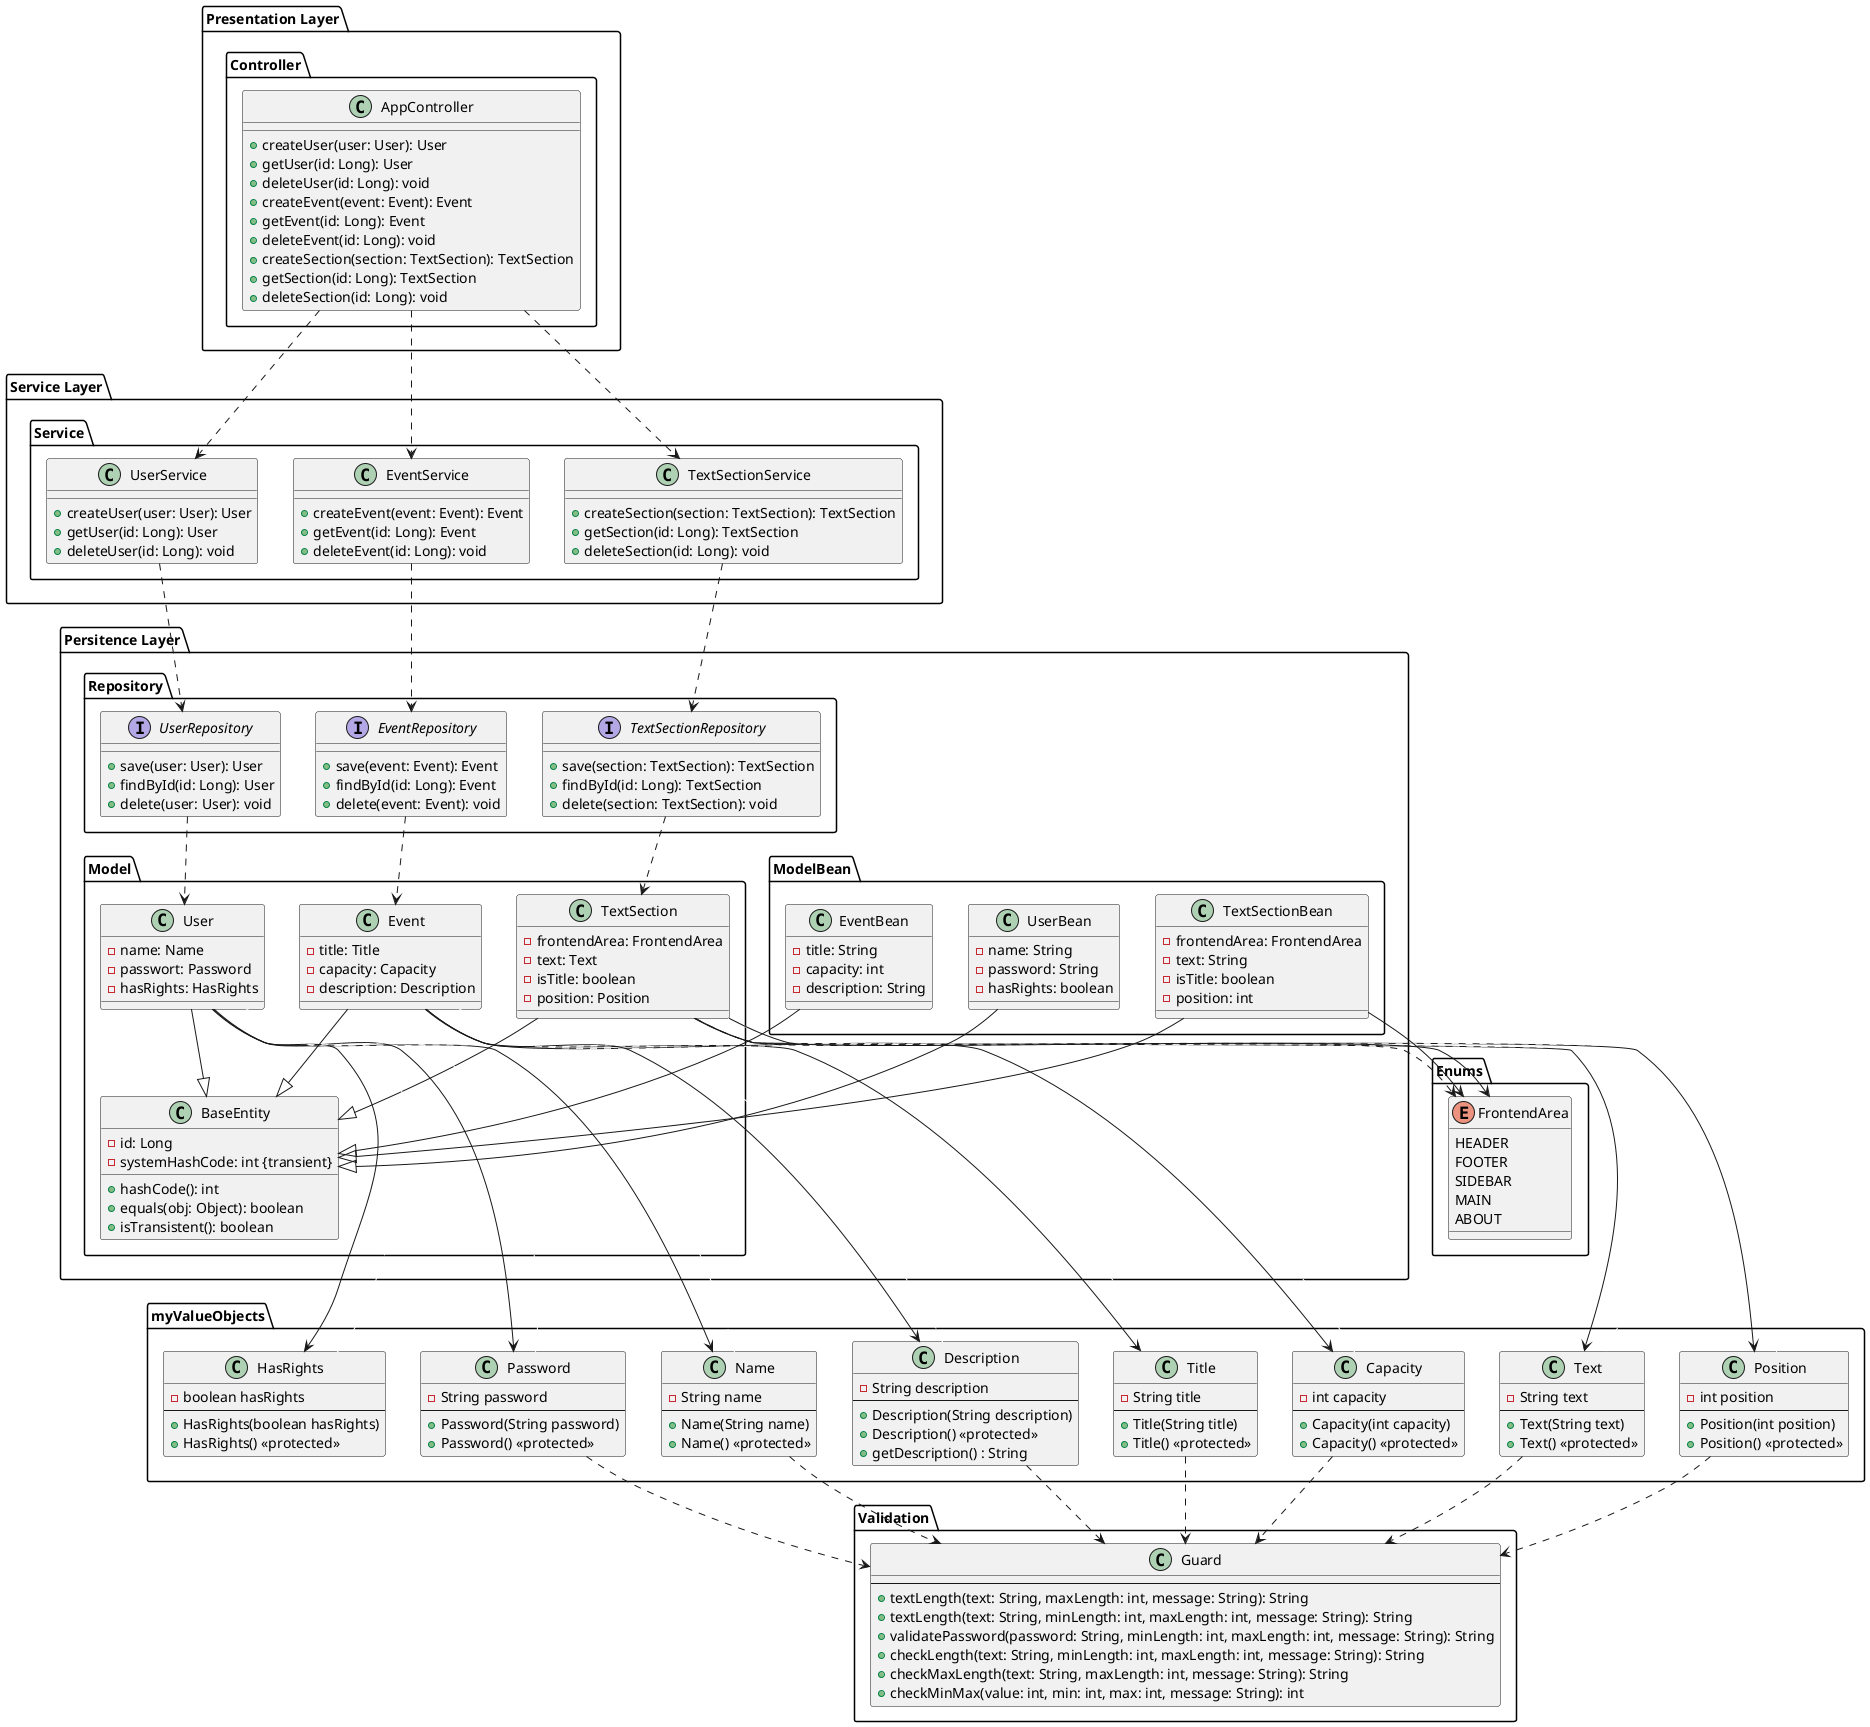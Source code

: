 @startuml

top to bottom direction

' Packages
package "Enums" {
    enum FrontendArea {
        HEADER
        FOOTER
        SIDEBAR
        MAIN
        ABOUT
    }
}

package "Validation" {
    class Guard {
        --
        + textLength(text: String, maxLength: int, message: String): String
        + textLength(text: String, minLength: int, maxLength: int, message: String): String
        + validatePassword(password: String, minLength: int, maxLength: int, message: String): String
        + checkLength(text: String, minLength: int, maxLength: int, message: String): String
        + checkMaxLength(text: String, maxLength: int, message: String): String
        + checkMinMax(value: int, min: int, max: int, message: String): int
    }
}

package "myValueObjects" {

    class Name {
        - String name
        --
        + Name(String name)
        + Name() <<protected>>
    }

    class Password {
        - String password
        --
        + Password(String password)
        + Password() <<protected>>
    }

    class HasRights {
        - boolean hasRights
        --
        + HasRights(boolean hasRights)
        + HasRights() <<protected>>
    }

    class Title {
        - String title
        --
        + Title(String title)
        + Title() <<protected>>
    }

    class Capacity {
        - int capacity
        --
        + Capacity(int capacity)
        + Capacity() <<protected>>
    }

    class Description {
        - String description
        --
        + Description(String description)
        + Description() <<protected>>
        + getDescription() : String
    }

    class Text {
        - String text
        --
        + Text(String text)
        + Text() <<protected>>
    }

    class Position {
        - int position
        --
        + Position(int position)
        + Position() <<protected>>
    }

    ' Dependencies zu Guard
        Name ..> Guard
        Password ..> Guard
        Title ..> Guard
        Capacity ..> Guard
        Description ..> Guard
        Text ..> Guard
        Position ..> Guard
}
package "Persitence Layer" {

    package "Model" {

        class BaseEntity {
            - id: Long
            - systemHashCode: int {transient}
            + hashCode(): int
            + equals(obj: Object): boolean
            + isTransistent(): boolean
        }

        class User {
            - name: Name
            - passwort: Password
            - hasRights: HasRights
        }

        class Event {
            - title: Title
            - capacity: Capacity
            - description: Description
        }

        class TextSection {
            - frontendArea: FrontendArea
            - text: Text
            - isTitle: boolean
            - position: Position
        }

        ' Inheritance
        User --|> BaseEntity
        Event --|> BaseEntity
        TextSection --|> BaseEntity

        ' Composition zu Value Objects (mit Linienrichtung)
            User -down-> Name
            User -down-> Password
            User -down-> HasRights

            Event -down-> Title
            Event -down-> Capacity
            Event -down-> Description

            TextSection -down-> Text
            TextSection -down-> Position
            TextSection ..> FrontendArea
    }

    package "ModelBean" {

        class UserBean {
            - name: String
            - password: String
            - hasRights: boolean
        }

        class EventBean {
            - title: String
            - capacity: int
            - description: String
        }

        class TextSectionBean {
            - frontendArea: FrontendArea
            - text: String
            - isTitle: boolean
            - position: int
        }

        ' Inheritance
        UserBean --|> BaseEntity
        EventBean --|> BaseEntity
        TextSectionBean --|> BaseEntity

        TextSection --> FrontendArea
        TextSectionBean --> FrontendArea
    }

    package "Repository" {
        interface UserRepository {
            + save(user: User): User
            + findById(id: Long): User
            + delete(user: User): void
        }

        interface EventRepository {
            + save(event: Event): Event
            + findById(id: Long): Event
            + delete(event: Event): void
        }

        interface TextSectionRepository {
            + save(section: TextSection): TextSection
            + findById(id: Long): TextSection
            + delete(section: TextSection): void
        }

        ' Dependency auf ModelBeans
        UserRepository ..> User
        EventRepository ..> Event
        TextSectionRepository ..> TextSection
    }
}


package "Service Layer" {
    package "Service" {
        class UserService {
            + createUser(user: User): User
            + getUser(id: Long): User
            + deleteUser(id: Long): void
        }

        class EventService {
            + createEvent(event: Event): Event
            + getEvent(id: Long): Event
            + deleteEvent(id: Long): void
        }

        class TextSectionService {
            + createSection(section: TextSection): TextSection
            + getSection(id: Long): TextSection
            + deleteSection(id: Long): void
        }
    }
    ' Services verwenden Repositories
    UserService ..> UserRepository
    EventService ..> EventRepository
    TextSectionService ..> TextSectionRepository
}
package "Presentation Layer" {

package "Controller" {
    class AppController {
        + createUser(user: User): User
        + getUser(id: Long): User
        + deleteUser(id: Long): void
        + createEvent(event: Event): Event
        + getEvent(id: Long): Event
        + deleteEvent(id: Long): void
        + createSection(section: TextSection): TextSection
        + getSection(id: Long): TextSection
        + deleteSection(id: Long): void
    }
}

    ' Controller verwendet Services
    AppController ..> UserService
    AppController ..> EventService
    AppController ..> TextSectionService
}

' Hidden arrows für Layout (ValueObjects unter Entities)
User ..[#white]-> Name
User ..[#white]-> Password
User ..[#white]-> HasRights

Event ..[#white]-> Title
Event ..[#white]-> Capacity
Event ..[#white]-> Description

TextSection ..[#white]-> Text
TextSection ..[#white]-> Position


@enduml
